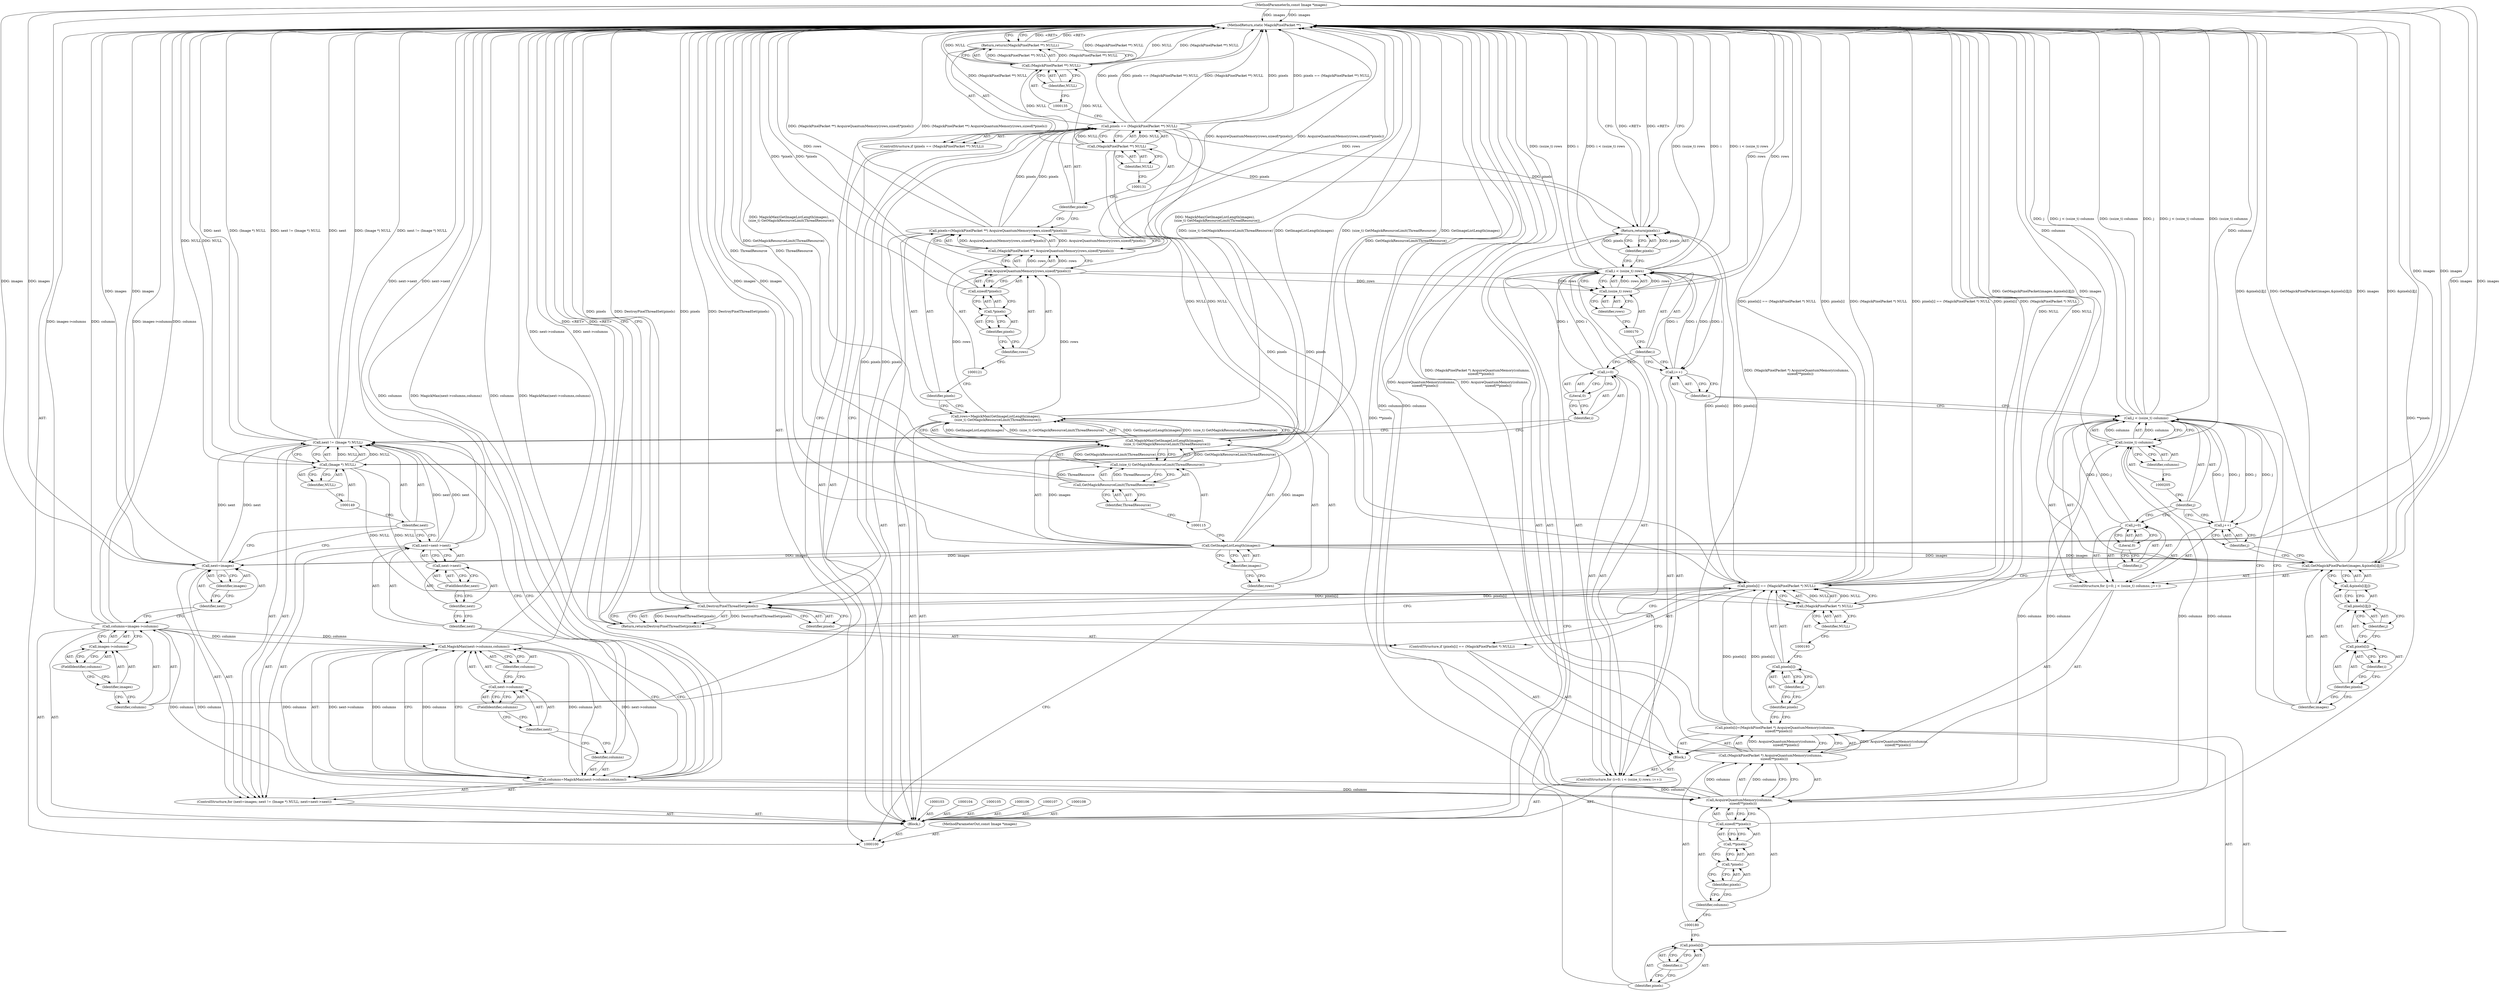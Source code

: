 digraph "0_ImageMagick6_91e58d967a92250439ede038ccfb0913a81e59fe" {
"1000219" [label="(MethodReturn,static MagickPixelPacket **)"];
"1000101" [label="(MethodParameterIn,const Image *images)"];
"1000307" [label="(MethodParameterOut,const Image *images)"];
"1000112" [label="(Call,GetImageListLength(images))"];
"1000109" [label="(Call,rows=MagickMax(GetImageListLength(images),\n    (size_t) GetMagickResourceLimit(ThreadResource)))"];
"1000110" [label="(Identifier,rows)"];
"1000113" [label="(Identifier,images)"];
"1000111" [label="(Call,MagickMax(GetImageListLength(images),\n    (size_t) GetMagickResourceLimit(ThreadResource)))"];
"1000116" [label="(Call,GetMagickResourceLimit(ThreadResource))"];
"1000117" [label="(Identifier,ThreadResource)"];
"1000114" [label="(Call,(size_t) GetMagickResourceLimit(ThreadResource))"];
"1000118" [label="(Call,pixels=(MagickPixelPacket **) AcquireQuantumMemory(rows,sizeof(*pixels)))"];
"1000119" [label="(Identifier,pixels)"];
"1000122" [label="(Call,AcquireQuantumMemory(rows,sizeof(*pixels)))"];
"1000123" [label="(Identifier,rows)"];
"1000124" [label="(Call,sizeof(*pixels))"];
"1000125" [label="(Call,*pixels)"];
"1000126" [label="(Identifier,pixels)"];
"1000120" [label="(Call,(MagickPixelPacket **) AcquireQuantumMemory(rows,sizeof(*pixels)))"];
"1000102" [label="(Block,)"];
"1000130" [label="(Call,(MagickPixelPacket **) NULL)"];
"1000127" [label="(ControlStructure,if (pixels == (MagickPixelPacket **) NULL))"];
"1000132" [label="(Identifier,NULL)"];
"1000128" [label="(Call,pixels == (MagickPixelPacket **) NULL)"];
"1000129" [label="(Identifier,pixels)"];
"1000134" [label="(Call,(MagickPixelPacket **) NULL)"];
"1000136" [label="(Identifier,NULL)"];
"1000133" [label="(Return,return((MagickPixelPacket **) NULL);)"];
"1000139" [label="(Call,images->columns)"];
"1000140" [label="(Identifier,images)"];
"1000141" [label="(FieldIdentifier,columns)"];
"1000137" [label="(Call,columns=images->columns)"];
"1000138" [label="(Identifier,columns)"];
"1000145" [label="(Identifier,images)"];
"1000146" [label="(Call,next != (Image *) NULL)"];
"1000147" [label="(Identifier,next)"];
"1000148" [label="(Call,(Image *) NULL)"];
"1000142" [label="(ControlStructure,for (next=images; next != (Image *) NULL; next=next->next))"];
"1000150" [label="(Identifier,NULL)"];
"1000151" [label="(Call,next=next->next)"];
"1000152" [label="(Identifier,next)"];
"1000153" [label="(Call,next->next)"];
"1000154" [label="(Identifier,next)"];
"1000155" [label="(FieldIdentifier,next)"];
"1000143" [label="(Call,next=images)"];
"1000144" [label="(Identifier,next)"];
"1000158" [label="(Call,MagickMax(next->columns,columns))"];
"1000159" [label="(Call,next->columns)"];
"1000160" [label="(Identifier,next)"];
"1000161" [label="(FieldIdentifier,columns)"];
"1000162" [label="(Identifier,columns)"];
"1000156" [label="(Call,columns=MagickMax(next->columns,columns))"];
"1000157" [label="(Identifier,columns)"];
"1000167" [label="(Call,i < (ssize_t) rows)"];
"1000168" [label="(Identifier,i)"];
"1000169" [label="(Call,(ssize_t) rows)"];
"1000163" [label="(ControlStructure,for (i=0; i < (ssize_t) rows; i++))"];
"1000171" [label="(Identifier,rows)"];
"1000172" [label="(Call,i++)"];
"1000173" [label="(Identifier,i)"];
"1000164" [label="(Call,i=0)"];
"1000165" [label="(Identifier,i)"];
"1000166" [label="(Literal,0)"];
"1000174" [label="(Block,)"];
"1000178" [label="(Identifier,i)"];
"1000179" [label="(Call,(MagickPixelPacket *) AcquireQuantumMemory(columns,\n       sizeof(**pixels)))"];
"1000181" [label="(Call,AcquireQuantumMemory(columns,\n       sizeof(**pixels)))"];
"1000175" [label="(Call,pixels[i]=(MagickPixelPacket *) AcquireQuantumMemory(columns,\n       sizeof(**pixels)))"];
"1000176" [label="(Call,pixels[i])"];
"1000177" [label="(Identifier,pixels)"];
"1000182" [label="(Identifier,columns)"];
"1000184" [label="(Call,**pixels)"];
"1000185" [label="(Call,*pixels)"];
"1000186" [label="(Identifier,pixels)"];
"1000183" [label="(Call,sizeof(**pixels))"];
"1000191" [label="(Identifier,i)"];
"1000192" [label="(Call,(MagickPixelPacket *) NULL)"];
"1000187" [label="(ControlStructure,if (pixels[i] == (MagickPixelPacket *) NULL))"];
"1000194" [label="(Identifier,NULL)"];
"1000188" [label="(Call,pixels[i] == (MagickPixelPacket *) NULL)"];
"1000189" [label="(Call,pixels[i])"];
"1000190" [label="(Identifier,pixels)"];
"1000196" [label="(Call,DestroyPixelThreadSet(pixels))"];
"1000197" [label="(Identifier,pixels)"];
"1000195" [label="(Return,return(DestroyPixelThreadSet(pixels));)"];
"1000201" [label="(Literal,0)"];
"1000202" [label="(Call,j < (ssize_t) columns)"];
"1000203" [label="(Identifier,j)"];
"1000204" [label="(Call,(ssize_t) columns)"];
"1000206" [label="(Identifier,columns)"];
"1000207" [label="(Call,j++)"];
"1000208" [label="(Identifier,j)"];
"1000198" [label="(ControlStructure,for (j=0; j < (ssize_t) columns; j++))"];
"1000199" [label="(Call,j=0)"];
"1000200" [label="(Identifier,j)"];
"1000210" [label="(Identifier,images)"];
"1000211" [label="(Call,&pixels[i][j])"];
"1000212" [label="(Call,pixels[i][j])"];
"1000213" [label="(Call,pixels[i])"];
"1000214" [label="(Identifier,pixels)"];
"1000215" [label="(Identifier,i)"];
"1000216" [label="(Identifier,j)"];
"1000209" [label="(Call,GetMagickPixelPacket(images,&pixels[i][j]))"];
"1000217" [label="(Return,return(pixels);)"];
"1000218" [label="(Identifier,pixels)"];
"1000219" -> "1000100"  [label="AST: "];
"1000219" -> "1000133"  [label="CFG: "];
"1000219" -> "1000195"  [label="CFG: "];
"1000219" -> "1000217"  [label="CFG: "];
"1000133" -> "1000219"  [label="DDG: <RET>"];
"1000217" -> "1000219"  [label="DDG: <RET>"];
"1000209" -> "1000219"  [label="DDG: GetMagickPixelPacket(images,&pixels[i][j])"];
"1000209" -> "1000219"  [label="DDG: images"];
"1000209" -> "1000219"  [label="DDG: &pixels[i][j]"];
"1000167" -> "1000219"  [label="DDG: (ssize_t) rows"];
"1000167" -> "1000219"  [label="DDG: i"];
"1000167" -> "1000219"  [label="DDG: i < (ssize_t) rows"];
"1000156" -> "1000219"  [label="DDG: columns"];
"1000156" -> "1000219"  [label="DDG: MagickMax(next->columns,columns)"];
"1000175" -> "1000219"  [label="DDG: (MagickPixelPacket *) AcquireQuantumMemory(columns,\n       sizeof(**pixels))"];
"1000183" -> "1000219"  [label="DDG: **pixels"];
"1000179" -> "1000219"  [label="DDG: AcquireQuantumMemory(columns,\n       sizeof(**pixels))"];
"1000202" -> "1000219"  [label="DDG: j"];
"1000202" -> "1000219"  [label="DDG: j < (ssize_t) columns"];
"1000202" -> "1000219"  [label="DDG: (ssize_t) columns"];
"1000146" -> "1000219"  [label="DDG: (Image *) NULL"];
"1000146" -> "1000219"  [label="DDG: next != (Image *) NULL"];
"1000146" -> "1000219"  [label="DDG: next"];
"1000111" -> "1000219"  [label="DDG: GetImageListLength(images)"];
"1000111" -> "1000219"  [label="DDG: (size_t) GetMagickResourceLimit(ThreadResource)"];
"1000148" -> "1000219"  [label="DDG: NULL"];
"1000181" -> "1000219"  [label="DDG: columns"];
"1000188" -> "1000219"  [label="DDG: pixels[i] == (MagickPixelPacket *) NULL"];
"1000188" -> "1000219"  [label="DDG: pixels[i]"];
"1000188" -> "1000219"  [label="DDG: (MagickPixelPacket *) NULL"];
"1000158" -> "1000219"  [label="DDG: next->columns"];
"1000116" -> "1000219"  [label="DDG: ThreadResource"];
"1000128" -> "1000219"  [label="DDG: (MagickPixelPacket **) NULL"];
"1000128" -> "1000219"  [label="DDG: pixels"];
"1000128" -> "1000219"  [label="DDG: pixels == (MagickPixelPacket **) NULL"];
"1000124" -> "1000219"  [label="DDG: *pixels"];
"1000192" -> "1000219"  [label="DDG: NULL"];
"1000204" -> "1000219"  [label="DDG: columns"];
"1000122" -> "1000219"  [label="DDG: rows"];
"1000137" -> "1000219"  [label="DDG: images->columns"];
"1000137" -> "1000219"  [label="DDG: columns"];
"1000134" -> "1000219"  [label="DDG: (MagickPixelPacket **) NULL"];
"1000134" -> "1000219"  [label="DDG: NULL"];
"1000151" -> "1000219"  [label="DDG: next->next"];
"1000196" -> "1000219"  [label="DDG: pixels"];
"1000196" -> "1000219"  [label="DDG: DestroyPixelThreadSet(pixels)"];
"1000112" -> "1000219"  [label="DDG: images"];
"1000101" -> "1000219"  [label="DDG: images"];
"1000118" -> "1000219"  [label="DDG: (MagickPixelPacket **) AcquireQuantumMemory(rows,sizeof(*pixels))"];
"1000120" -> "1000219"  [label="DDG: AcquireQuantumMemory(rows,sizeof(*pixels))"];
"1000143" -> "1000219"  [label="DDG: images"];
"1000169" -> "1000219"  [label="DDG: rows"];
"1000109" -> "1000219"  [label="DDG: MagickMax(GetImageListLength(images),\n    (size_t) GetMagickResourceLimit(ThreadResource))"];
"1000114" -> "1000219"  [label="DDG: GetMagickResourceLimit(ThreadResource)"];
"1000195" -> "1000219"  [label="DDG: <RET>"];
"1000101" -> "1000100"  [label="AST: "];
"1000101" -> "1000219"  [label="DDG: images"];
"1000101" -> "1000112"  [label="DDG: images"];
"1000101" -> "1000143"  [label="DDG: images"];
"1000101" -> "1000209"  [label="DDG: images"];
"1000307" -> "1000100"  [label="AST: "];
"1000112" -> "1000111"  [label="AST: "];
"1000112" -> "1000113"  [label="CFG: "];
"1000113" -> "1000112"  [label="AST: "];
"1000115" -> "1000112"  [label="CFG: "];
"1000112" -> "1000219"  [label="DDG: images"];
"1000112" -> "1000111"  [label="DDG: images"];
"1000101" -> "1000112"  [label="DDG: images"];
"1000112" -> "1000143"  [label="DDG: images"];
"1000112" -> "1000209"  [label="DDG: images"];
"1000109" -> "1000102"  [label="AST: "];
"1000109" -> "1000111"  [label="CFG: "];
"1000110" -> "1000109"  [label="AST: "];
"1000111" -> "1000109"  [label="AST: "];
"1000119" -> "1000109"  [label="CFG: "];
"1000109" -> "1000219"  [label="DDG: MagickMax(GetImageListLength(images),\n    (size_t) GetMagickResourceLimit(ThreadResource))"];
"1000111" -> "1000109"  [label="DDG: GetImageListLength(images)"];
"1000111" -> "1000109"  [label="DDG: (size_t) GetMagickResourceLimit(ThreadResource)"];
"1000109" -> "1000122"  [label="DDG: rows"];
"1000110" -> "1000109"  [label="AST: "];
"1000110" -> "1000100"  [label="CFG: "];
"1000113" -> "1000110"  [label="CFG: "];
"1000113" -> "1000112"  [label="AST: "];
"1000113" -> "1000110"  [label="CFG: "];
"1000112" -> "1000113"  [label="CFG: "];
"1000111" -> "1000109"  [label="AST: "];
"1000111" -> "1000114"  [label="CFG: "];
"1000112" -> "1000111"  [label="AST: "];
"1000114" -> "1000111"  [label="AST: "];
"1000109" -> "1000111"  [label="CFG: "];
"1000111" -> "1000219"  [label="DDG: GetImageListLength(images)"];
"1000111" -> "1000219"  [label="DDG: (size_t) GetMagickResourceLimit(ThreadResource)"];
"1000111" -> "1000109"  [label="DDG: GetImageListLength(images)"];
"1000111" -> "1000109"  [label="DDG: (size_t) GetMagickResourceLimit(ThreadResource)"];
"1000112" -> "1000111"  [label="DDG: images"];
"1000114" -> "1000111"  [label="DDG: GetMagickResourceLimit(ThreadResource)"];
"1000116" -> "1000114"  [label="AST: "];
"1000116" -> "1000117"  [label="CFG: "];
"1000117" -> "1000116"  [label="AST: "];
"1000114" -> "1000116"  [label="CFG: "];
"1000116" -> "1000219"  [label="DDG: ThreadResource"];
"1000116" -> "1000114"  [label="DDG: ThreadResource"];
"1000117" -> "1000116"  [label="AST: "];
"1000117" -> "1000115"  [label="CFG: "];
"1000116" -> "1000117"  [label="CFG: "];
"1000114" -> "1000111"  [label="AST: "];
"1000114" -> "1000116"  [label="CFG: "];
"1000115" -> "1000114"  [label="AST: "];
"1000116" -> "1000114"  [label="AST: "];
"1000111" -> "1000114"  [label="CFG: "];
"1000114" -> "1000219"  [label="DDG: GetMagickResourceLimit(ThreadResource)"];
"1000114" -> "1000111"  [label="DDG: GetMagickResourceLimit(ThreadResource)"];
"1000116" -> "1000114"  [label="DDG: ThreadResource"];
"1000118" -> "1000102"  [label="AST: "];
"1000118" -> "1000120"  [label="CFG: "];
"1000119" -> "1000118"  [label="AST: "];
"1000120" -> "1000118"  [label="AST: "];
"1000129" -> "1000118"  [label="CFG: "];
"1000118" -> "1000219"  [label="DDG: (MagickPixelPacket **) AcquireQuantumMemory(rows,sizeof(*pixels))"];
"1000120" -> "1000118"  [label="DDG: AcquireQuantumMemory(rows,sizeof(*pixels))"];
"1000118" -> "1000128"  [label="DDG: pixels"];
"1000119" -> "1000118"  [label="AST: "];
"1000119" -> "1000109"  [label="CFG: "];
"1000121" -> "1000119"  [label="CFG: "];
"1000122" -> "1000120"  [label="AST: "];
"1000122" -> "1000124"  [label="CFG: "];
"1000123" -> "1000122"  [label="AST: "];
"1000124" -> "1000122"  [label="AST: "];
"1000120" -> "1000122"  [label="CFG: "];
"1000122" -> "1000219"  [label="DDG: rows"];
"1000122" -> "1000120"  [label="DDG: rows"];
"1000109" -> "1000122"  [label="DDG: rows"];
"1000122" -> "1000169"  [label="DDG: rows"];
"1000123" -> "1000122"  [label="AST: "];
"1000123" -> "1000121"  [label="CFG: "];
"1000126" -> "1000123"  [label="CFG: "];
"1000124" -> "1000122"  [label="AST: "];
"1000124" -> "1000125"  [label="CFG: "];
"1000125" -> "1000124"  [label="AST: "];
"1000122" -> "1000124"  [label="CFG: "];
"1000124" -> "1000219"  [label="DDG: *pixels"];
"1000125" -> "1000124"  [label="AST: "];
"1000125" -> "1000126"  [label="CFG: "];
"1000126" -> "1000125"  [label="AST: "];
"1000124" -> "1000125"  [label="CFG: "];
"1000126" -> "1000125"  [label="AST: "];
"1000126" -> "1000123"  [label="CFG: "];
"1000125" -> "1000126"  [label="CFG: "];
"1000120" -> "1000118"  [label="AST: "];
"1000120" -> "1000122"  [label="CFG: "];
"1000121" -> "1000120"  [label="AST: "];
"1000122" -> "1000120"  [label="AST: "];
"1000118" -> "1000120"  [label="CFG: "];
"1000120" -> "1000219"  [label="DDG: AcquireQuantumMemory(rows,sizeof(*pixels))"];
"1000120" -> "1000118"  [label="DDG: AcquireQuantumMemory(rows,sizeof(*pixels))"];
"1000122" -> "1000120"  [label="DDG: rows"];
"1000102" -> "1000100"  [label="AST: "];
"1000103" -> "1000102"  [label="AST: "];
"1000104" -> "1000102"  [label="AST: "];
"1000105" -> "1000102"  [label="AST: "];
"1000106" -> "1000102"  [label="AST: "];
"1000107" -> "1000102"  [label="AST: "];
"1000108" -> "1000102"  [label="AST: "];
"1000109" -> "1000102"  [label="AST: "];
"1000118" -> "1000102"  [label="AST: "];
"1000127" -> "1000102"  [label="AST: "];
"1000137" -> "1000102"  [label="AST: "];
"1000142" -> "1000102"  [label="AST: "];
"1000163" -> "1000102"  [label="AST: "];
"1000217" -> "1000102"  [label="AST: "];
"1000130" -> "1000128"  [label="AST: "];
"1000130" -> "1000132"  [label="CFG: "];
"1000131" -> "1000130"  [label="AST: "];
"1000132" -> "1000130"  [label="AST: "];
"1000128" -> "1000130"  [label="CFG: "];
"1000130" -> "1000128"  [label="DDG: NULL"];
"1000130" -> "1000134"  [label="DDG: NULL"];
"1000130" -> "1000148"  [label="DDG: NULL"];
"1000127" -> "1000102"  [label="AST: "];
"1000128" -> "1000127"  [label="AST: "];
"1000133" -> "1000127"  [label="AST: "];
"1000132" -> "1000130"  [label="AST: "];
"1000132" -> "1000131"  [label="CFG: "];
"1000130" -> "1000132"  [label="CFG: "];
"1000128" -> "1000127"  [label="AST: "];
"1000128" -> "1000130"  [label="CFG: "];
"1000129" -> "1000128"  [label="AST: "];
"1000130" -> "1000128"  [label="AST: "];
"1000135" -> "1000128"  [label="CFG: "];
"1000138" -> "1000128"  [label="CFG: "];
"1000128" -> "1000219"  [label="DDG: (MagickPixelPacket **) NULL"];
"1000128" -> "1000219"  [label="DDG: pixels"];
"1000128" -> "1000219"  [label="DDG: pixels == (MagickPixelPacket **) NULL"];
"1000118" -> "1000128"  [label="DDG: pixels"];
"1000130" -> "1000128"  [label="DDG: NULL"];
"1000128" -> "1000188"  [label="DDG: pixels"];
"1000128" -> "1000196"  [label="DDG: pixels"];
"1000128" -> "1000217"  [label="DDG: pixels"];
"1000129" -> "1000128"  [label="AST: "];
"1000129" -> "1000118"  [label="CFG: "];
"1000131" -> "1000129"  [label="CFG: "];
"1000134" -> "1000133"  [label="AST: "];
"1000134" -> "1000136"  [label="CFG: "];
"1000135" -> "1000134"  [label="AST: "];
"1000136" -> "1000134"  [label="AST: "];
"1000133" -> "1000134"  [label="CFG: "];
"1000134" -> "1000219"  [label="DDG: (MagickPixelPacket **) NULL"];
"1000134" -> "1000219"  [label="DDG: NULL"];
"1000134" -> "1000133"  [label="DDG: (MagickPixelPacket **) NULL"];
"1000130" -> "1000134"  [label="DDG: NULL"];
"1000136" -> "1000134"  [label="AST: "];
"1000136" -> "1000135"  [label="CFG: "];
"1000134" -> "1000136"  [label="CFG: "];
"1000133" -> "1000127"  [label="AST: "];
"1000133" -> "1000134"  [label="CFG: "];
"1000134" -> "1000133"  [label="AST: "];
"1000219" -> "1000133"  [label="CFG: "];
"1000133" -> "1000219"  [label="DDG: <RET>"];
"1000134" -> "1000133"  [label="DDG: (MagickPixelPacket **) NULL"];
"1000139" -> "1000137"  [label="AST: "];
"1000139" -> "1000141"  [label="CFG: "];
"1000140" -> "1000139"  [label="AST: "];
"1000141" -> "1000139"  [label="AST: "];
"1000137" -> "1000139"  [label="CFG: "];
"1000140" -> "1000139"  [label="AST: "];
"1000140" -> "1000138"  [label="CFG: "];
"1000141" -> "1000140"  [label="CFG: "];
"1000141" -> "1000139"  [label="AST: "];
"1000141" -> "1000140"  [label="CFG: "];
"1000139" -> "1000141"  [label="CFG: "];
"1000137" -> "1000102"  [label="AST: "];
"1000137" -> "1000139"  [label="CFG: "];
"1000138" -> "1000137"  [label="AST: "];
"1000139" -> "1000137"  [label="AST: "];
"1000144" -> "1000137"  [label="CFG: "];
"1000137" -> "1000219"  [label="DDG: images->columns"];
"1000137" -> "1000219"  [label="DDG: columns"];
"1000137" -> "1000158"  [label="DDG: columns"];
"1000137" -> "1000181"  [label="DDG: columns"];
"1000138" -> "1000137"  [label="AST: "];
"1000138" -> "1000128"  [label="CFG: "];
"1000140" -> "1000138"  [label="CFG: "];
"1000145" -> "1000143"  [label="AST: "];
"1000145" -> "1000144"  [label="CFG: "];
"1000143" -> "1000145"  [label="CFG: "];
"1000146" -> "1000142"  [label="AST: "];
"1000146" -> "1000148"  [label="CFG: "];
"1000147" -> "1000146"  [label="AST: "];
"1000148" -> "1000146"  [label="AST: "];
"1000157" -> "1000146"  [label="CFG: "];
"1000165" -> "1000146"  [label="CFG: "];
"1000146" -> "1000219"  [label="DDG: (Image *) NULL"];
"1000146" -> "1000219"  [label="DDG: next != (Image *) NULL"];
"1000146" -> "1000219"  [label="DDG: next"];
"1000151" -> "1000146"  [label="DDG: next"];
"1000143" -> "1000146"  [label="DDG: next"];
"1000148" -> "1000146"  [label="DDG: NULL"];
"1000147" -> "1000146"  [label="AST: "];
"1000147" -> "1000143"  [label="CFG: "];
"1000147" -> "1000151"  [label="CFG: "];
"1000149" -> "1000147"  [label="CFG: "];
"1000148" -> "1000146"  [label="AST: "];
"1000148" -> "1000150"  [label="CFG: "];
"1000149" -> "1000148"  [label="AST: "];
"1000150" -> "1000148"  [label="AST: "];
"1000146" -> "1000148"  [label="CFG: "];
"1000148" -> "1000219"  [label="DDG: NULL"];
"1000148" -> "1000146"  [label="DDG: NULL"];
"1000130" -> "1000148"  [label="DDG: NULL"];
"1000148" -> "1000192"  [label="DDG: NULL"];
"1000142" -> "1000102"  [label="AST: "];
"1000143" -> "1000142"  [label="AST: "];
"1000146" -> "1000142"  [label="AST: "];
"1000151" -> "1000142"  [label="AST: "];
"1000156" -> "1000142"  [label="AST: "];
"1000150" -> "1000148"  [label="AST: "];
"1000150" -> "1000149"  [label="CFG: "];
"1000148" -> "1000150"  [label="CFG: "];
"1000151" -> "1000142"  [label="AST: "];
"1000151" -> "1000153"  [label="CFG: "];
"1000152" -> "1000151"  [label="AST: "];
"1000153" -> "1000151"  [label="AST: "];
"1000147" -> "1000151"  [label="CFG: "];
"1000151" -> "1000219"  [label="DDG: next->next"];
"1000151" -> "1000146"  [label="DDG: next"];
"1000152" -> "1000151"  [label="AST: "];
"1000152" -> "1000156"  [label="CFG: "];
"1000154" -> "1000152"  [label="CFG: "];
"1000153" -> "1000151"  [label="AST: "];
"1000153" -> "1000155"  [label="CFG: "];
"1000154" -> "1000153"  [label="AST: "];
"1000155" -> "1000153"  [label="AST: "];
"1000151" -> "1000153"  [label="CFG: "];
"1000154" -> "1000153"  [label="AST: "];
"1000154" -> "1000152"  [label="CFG: "];
"1000155" -> "1000154"  [label="CFG: "];
"1000155" -> "1000153"  [label="AST: "];
"1000155" -> "1000154"  [label="CFG: "];
"1000153" -> "1000155"  [label="CFG: "];
"1000143" -> "1000142"  [label="AST: "];
"1000143" -> "1000145"  [label="CFG: "];
"1000144" -> "1000143"  [label="AST: "];
"1000145" -> "1000143"  [label="AST: "];
"1000147" -> "1000143"  [label="CFG: "];
"1000143" -> "1000219"  [label="DDG: images"];
"1000112" -> "1000143"  [label="DDG: images"];
"1000101" -> "1000143"  [label="DDG: images"];
"1000143" -> "1000146"  [label="DDG: next"];
"1000144" -> "1000143"  [label="AST: "];
"1000144" -> "1000137"  [label="CFG: "];
"1000145" -> "1000144"  [label="CFG: "];
"1000158" -> "1000156"  [label="AST: "];
"1000158" -> "1000162"  [label="CFG: "];
"1000159" -> "1000158"  [label="AST: "];
"1000162" -> "1000158"  [label="AST: "];
"1000156" -> "1000158"  [label="CFG: "];
"1000158" -> "1000219"  [label="DDG: next->columns"];
"1000158" -> "1000156"  [label="DDG: next->columns"];
"1000158" -> "1000156"  [label="DDG: columns"];
"1000156" -> "1000158"  [label="DDG: columns"];
"1000137" -> "1000158"  [label="DDG: columns"];
"1000159" -> "1000158"  [label="AST: "];
"1000159" -> "1000161"  [label="CFG: "];
"1000160" -> "1000159"  [label="AST: "];
"1000161" -> "1000159"  [label="AST: "];
"1000162" -> "1000159"  [label="CFG: "];
"1000160" -> "1000159"  [label="AST: "];
"1000160" -> "1000157"  [label="CFG: "];
"1000161" -> "1000160"  [label="CFG: "];
"1000161" -> "1000159"  [label="AST: "];
"1000161" -> "1000160"  [label="CFG: "];
"1000159" -> "1000161"  [label="CFG: "];
"1000162" -> "1000158"  [label="AST: "];
"1000162" -> "1000159"  [label="CFG: "];
"1000158" -> "1000162"  [label="CFG: "];
"1000156" -> "1000142"  [label="AST: "];
"1000156" -> "1000158"  [label="CFG: "];
"1000157" -> "1000156"  [label="AST: "];
"1000158" -> "1000156"  [label="AST: "];
"1000152" -> "1000156"  [label="CFG: "];
"1000156" -> "1000219"  [label="DDG: columns"];
"1000156" -> "1000219"  [label="DDG: MagickMax(next->columns,columns)"];
"1000158" -> "1000156"  [label="DDG: next->columns"];
"1000158" -> "1000156"  [label="DDG: columns"];
"1000156" -> "1000158"  [label="DDG: columns"];
"1000156" -> "1000181"  [label="DDG: columns"];
"1000157" -> "1000156"  [label="AST: "];
"1000157" -> "1000146"  [label="CFG: "];
"1000160" -> "1000157"  [label="CFG: "];
"1000167" -> "1000163"  [label="AST: "];
"1000167" -> "1000169"  [label="CFG: "];
"1000168" -> "1000167"  [label="AST: "];
"1000169" -> "1000167"  [label="AST: "];
"1000177" -> "1000167"  [label="CFG: "];
"1000218" -> "1000167"  [label="CFG: "];
"1000167" -> "1000219"  [label="DDG: (ssize_t) rows"];
"1000167" -> "1000219"  [label="DDG: i"];
"1000167" -> "1000219"  [label="DDG: i < (ssize_t) rows"];
"1000172" -> "1000167"  [label="DDG: i"];
"1000164" -> "1000167"  [label="DDG: i"];
"1000169" -> "1000167"  [label="DDG: rows"];
"1000167" -> "1000172"  [label="DDG: i"];
"1000168" -> "1000167"  [label="AST: "];
"1000168" -> "1000164"  [label="CFG: "];
"1000168" -> "1000172"  [label="CFG: "];
"1000170" -> "1000168"  [label="CFG: "];
"1000169" -> "1000167"  [label="AST: "];
"1000169" -> "1000171"  [label="CFG: "];
"1000170" -> "1000169"  [label="AST: "];
"1000171" -> "1000169"  [label="AST: "];
"1000167" -> "1000169"  [label="CFG: "];
"1000169" -> "1000219"  [label="DDG: rows"];
"1000169" -> "1000167"  [label="DDG: rows"];
"1000122" -> "1000169"  [label="DDG: rows"];
"1000163" -> "1000102"  [label="AST: "];
"1000164" -> "1000163"  [label="AST: "];
"1000167" -> "1000163"  [label="AST: "];
"1000172" -> "1000163"  [label="AST: "];
"1000174" -> "1000163"  [label="AST: "];
"1000171" -> "1000169"  [label="AST: "];
"1000171" -> "1000170"  [label="CFG: "];
"1000169" -> "1000171"  [label="CFG: "];
"1000172" -> "1000163"  [label="AST: "];
"1000172" -> "1000173"  [label="CFG: "];
"1000173" -> "1000172"  [label="AST: "];
"1000168" -> "1000172"  [label="CFG: "];
"1000172" -> "1000167"  [label="DDG: i"];
"1000167" -> "1000172"  [label="DDG: i"];
"1000173" -> "1000172"  [label="AST: "];
"1000173" -> "1000202"  [label="CFG: "];
"1000172" -> "1000173"  [label="CFG: "];
"1000164" -> "1000163"  [label="AST: "];
"1000164" -> "1000166"  [label="CFG: "];
"1000165" -> "1000164"  [label="AST: "];
"1000166" -> "1000164"  [label="AST: "];
"1000168" -> "1000164"  [label="CFG: "];
"1000164" -> "1000167"  [label="DDG: i"];
"1000165" -> "1000164"  [label="AST: "];
"1000165" -> "1000146"  [label="CFG: "];
"1000166" -> "1000165"  [label="CFG: "];
"1000166" -> "1000164"  [label="AST: "];
"1000166" -> "1000165"  [label="CFG: "];
"1000164" -> "1000166"  [label="CFG: "];
"1000174" -> "1000163"  [label="AST: "];
"1000175" -> "1000174"  [label="AST: "];
"1000187" -> "1000174"  [label="AST: "];
"1000198" -> "1000174"  [label="AST: "];
"1000178" -> "1000176"  [label="AST: "];
"1000178" -> "1000177"  [label="CFG: "];
"1000176" -> "1000178"  [label="CFG: "];
"1000179" -> "1000175"  [label="AST: "];
"1000179" -> "1000181"  [label="CFG: "];
"1000180" -> "1000179"  [label="AST: "];
"1000181" -> "1000179"  [label="AST: "];
"1000175" -> "1000179"  [label="CFG: "];
"1000179" -> "1000219"  [label="DDG: AcquireQuantumMemory(columns,\n       sizeof(**pixels))"];
"1000179" -> "1000175"  [label="DDG: AcquireQuantumMemory(columns,\n       sizeof(**pixels))"];
"1000181" -> "1000179"  [label="DDG: columns"];
"1000181" -> "1000179"  [label="AST: "];
"1000181" -> "1000183"  [label="CFG: "];
"1000182" -> "1000181"  [label="AST: "];
"1000183" -> "1000181"  [label="AST: "];
"1000179" -> "1000181"  [label="CFG: "];
"1000181" -> "1000219"  [label="DDG: columns"];
"1000181" -> "1000179"  [label="DDG: columns"];
"1000156" -> "1000181"  [label="DDG: columns"];
"1000204" -> "1000181"  [label="DDG: columns"];
"1000137" -> "1000181"  [label="DDG: columns"];
"1000181" -> "1000204"  [label="DDG: columns"];
"1000175" -> "1000174"  [label="AST: "];
"1000175" -> "1000179"  [label="CFG: "];
"1000176" -> "1000175"  [label="AST: "];
"1000179" -> "1000175"  [label="AST: "];
"1000190" -> "1000175"  [label="CFG: "];
"1000175" -> "1000219"  [label="DDG: (MagickPixelPacket *) AcquireQuantumMemory(columns,\n       sizeof(**pixels))"];
"1000179" -> "1000175"  [label="DDG: AcquireQuantumMemory(columns,\n       sizeof(**pixels))"];
"1000175" -> "1000188"  [label="DDG: pixels[i]"];
"1000176" -> "1000175"  [label="AST: "];
"1000176" -> "1000178"  [label="CFG: "];
"1000177" -> "1000176"  [label="AST: "];
"1000178" -> "1000176"  [label="AST: "];
"1000180" -> "1000176"  [label="CFG: "];
"1000177" -> "1000176"  [label="AST: "];
"1000177" -> "1000167"  [label="CFG: "];
"1000178" -> "1000177"  [label="CFG: "];
"1000182" -> "1000181"  [label="AST: "];
"1000182" -> "1000180"  [label="CFG: "];
"1000186" -> "1000182"  [label="CFG: "];
"1000184" -> "1000183"  [label="AST: "];
"1000184" -> "1000185"  [label="CFG: "];
"1000185" -> "1000184"  [label="AST: "];
"1000183" -> "1000184"  [label="CFG: "];
"1000185" -> "1000184"  [label="AST: "];
"1000185" -> "1000186"  [label="CFG: "];
"1000186" -> "1000185"  [label="AST: "];
"1000184" -> "1000185"  [label="CFG: "];
"1000186" -> "1000185"  [label="AST: "];
"1000186" -> "1000182"  [label="CFG: "];
"1000185" -> "1000186"  [label="CFG: "];
"1000183" -> "1000181"  [label="AST: "];
"1000183" -> "1000184"  [label="CFG: "];
"1000184" -> "1000183"  [label="AST: "];
"1000181" -> "1000183"  [label="CFG: "];
"1000183" -> "1000219"  [label="DDG: **pixels"];
"1000191" -> "1000189"  [label="AST: "];
"1000191" -> "1000190"  [label="CFG: "];
"1000189" -> "1000191"  [label="CFG: "];
"1000192" -> "1000188"  [label="AST: "];
"1000192" -> "1000194"  [label="CFG: "];
"1000193" -> "1000192"  [label="AST: "];
"1000194" -> "1000192"  [label="AST: "];
"1000188" -> "1000192"  [label="CFG: "];
"1000192" -> "1000219"  [label="DDG: NULL"];
"1000192" -> "1000188"  [label="DDG: NULL"];
"1000148" -> "1000192"  [label="DDG: NULL"];
"1000187" -> "1000174"  [label="AST: "];
"1000188" -> "1000187"  [label="AST: "];
"1000195" -> "1000187"  [label="AST: "];
"1000194" -> "1000192"  [label="AST: "];
"1000194" -> "1000193"  [label="CFG: "];
"1000192" -> "1000194"  [label="CFG: "];
"1000188" -> "1000187"  [label="AST: "];
"1000188" -> "1000192"  [label="CFG: "];
"1000189" -> "1000188"  [label="AST: "];
"1000192" -> "1000188"  [label="AST: "];
"1000197" -> "1000188"  [label="CFG: "];
"1000200" -> "1000188"  [label="CFG: "];
"1000188" -> "1000219"  [label="DDG: pixels[i] == (MagickPixelPacket *) NULL"];
"1000188" -> "1000219"  [label="DDG: pixels[i]"];
"1000188" -> "1000219"  [label="DDG: (MagickPixelPacket *) NULL"];
"1000128" -> "1000188"  [label="DDG: pixels"];
"1000175" -> "1000188"  [label="DDG: pixels[i]"];
"1000192" -> "1000188"  [label="DDG: NULL"];
"1000188" -> "1000196"  [label="DDG: pixels[i]"];
"1000188" -> "1000217"  [label="DDG: pixels[i]"];
"1000189" -> "1000188"  [label="AST: "];
"1000189" -> "1000191"  [label="CFG: "];
"1000190" -> "1000189"  [label="AST: "];
"1000191" -> "1000189"  [label="AST: "];
"1000193" -> "1000189"  [label="CFG: "];
"1000190" -> "1000189"  [label="AST: "];
"1000190" -> "1000175"  [label="CFG: "];
"1000191" -> "1000190"  [label="CFG: "];
"1000196" -> "1000195"  [label="AST: "];
"1000196" -> "1000197"  [label="CFG: "];
"1000197" -> "1000196"  [label="AST: "];
"1000195" -> "1000196"  [label="CFG: "];
"1000196" -> "1000219"  [label="DDG: pixels"];
"1000196" -> "1000219"  [label="DDG: DestroyPixelThreadSet(pixels)"];
"1000196" -> "1000195"  [label="DDG: DestroyPixelThreadSet(pixels)"];
"1000188" -> "1000196"  [label="DDG: pixels[i]"];
"1000128" -> "1000196"  [label="DDG: pixels"];
"1000197" -> "1000196"  [label="AST: "];
"1000197" -> "1000188"  [label="CFG: "];
"1000196" -> "1000197"  [label="CFG: "];
"1000195" -> "1000187"  [label="AST: "];
"1000195" -> "1000196"  [label="CFG: "];
"1000196" -> "1000195"  [label="AST: "];
"1000219" -> "1000195"  [label="CFG: "];
"1000195" -> "1000219"  [label="DDG: <RET>"];
"1000196" -> "1000195"  [label="DDG: DestroyPixelThreadSet(pixels)"];
"1000201" -> "1000199"  [label="AST: "];
"1000201" -> "1000200"  [label="CFG: "];
"1000199" -> "1000201"  [label="CFG: "];
"1000202" -> "1000198"  [label="AST: "];
"1000202" -> "1000204"  [label="CFG: "];
"1000203" -> "1000202"  [label="AST: "];
"1000204" -> "1000202"  [label="AST: "];
"1000210" -> "1000202"  [label="CFG: "];
"1000173" -> "1000202"  [label="CFG: "];
"1000202" -> "1000219"  [label="DDG: j"];
"1000202" -> "1000219"  [label="DDG: j < (ssize_t) columns"];
"1000202" -> "1000219"  [label="DDG: (ssize_t) columns"];
"1000199" -> "1000202"  [label="DDG: j"];
"1000207" -> "1000202"  [label="DDG: j"];
"1000204" -> "1000202"  [label="DDG: columns"];
"1000202" -> "1000207"  [label="DDG: j"];
"1000203" -> "1000202"  [label="AST: "];
"1000203" -> "1000199"  [label="CFG: "];
"1000203" -> "1000207"  [label="CFG: "];
"1000205" -> "1000203"  [label="CFG: "];
"1000204" -> "1000202"  [label="AST: "];
"1000204" -> "1000206"  [label="CFG: "];
"1000205" -> "1000204"  [label="AST: "];
"1000206" -> "1000204"  [label="AST: "];
"1000202" -> "1000204"  [label="CFG: "];
"1000204" -> "1000219"  [label="DDG: columns"];
"1000204" -> "1000181"  [label="DDG: columns"];
"1000204" -> "1000202"  [label="DDG: columns"];
"1000181" -> "1000204"  [label="DDG: columns"];
"1000206" -> "1000204"  [label="AST: "];
"1000206" -> "1000205"  [label="CFG: "];
"1000204" -> "1000206"  [label="CFG: "];
"1000207" -> "1000198"  [label="AST: "];
"1000207" -> "1000208"  [label="CFG: "];
"1000208" -> "1000207"  [label="AST: "];
"1000203" -> "1000207"  [label="CFG: "];
"1000207" -> "1000202"  [label="DDG: j"];
"1000202" -> "1000207"  [label="DDG: j"];
"1000208" -> "1000207"  [label="AST: "];
"1000208" -> "1000209"  [label="CFG: "];
"1000207" -> "1000208"  [label="CFG: "];
"1000198" -> "1000174"  [label="AST: "];
"1000199" -> "1000198"  [label="AST: "];
"1000202" -> "1000198"  [label="AST: "];
"1000207" -> "1000198"  [label="AST: "];
"1000209" -> "1000198"  [label="AST: "];
"1000199" -> "1000198"  [label="AST: "];
"1000199" -> "1000201"  [label="CFG: "];
"1000200" -> "1000199"  [label="AST: "];
"1000201" -> "1000199"  [label="AST: "];
"1000203" -> "1000199"  [label="CFG: "];
"1000199" -> "1000202"  [label="DDG: j"];
"1000200" -> "1000199"  [label="AST: "];
"1000200" -> "1000188"  [label="CFG: "];
"1000201" -> "1000200"  [label="CFG: "];
"1000210" -> "1000209"  [label="AST: "];
"1000210" -> "1000202"  [label="CFG: "];
"1000214" -> "1000210"  [label="CFG: "];
"1000211" -> "1000209"  [label="AST: "];
"1000211" -> "1000212"  [label="CFG: "];
"1000212" -> "1000211"  [label="AST: "];
"1000209" -> "1000211"  [label="CFG: "];
"1000212" -> "1000211"  [label="AST: "];
"1000212" -> "1000216"  [label="CFG: "];
"1000213" -> "1000212"  [label="AST: "];
"1000216" -> "1000212"  [label="AST: "];
"1000211" -> "1000212"  [label="CFG: "];
"1000213" -> "1000212"  [label="AST: "];
"1000213" -> "1000215"  [label="CFG: "];
"1000214" -> "1000213"  [label="AST: "];
"1000215" -> "1000213"  [label="AST: "];
"1000216" -> "1000213"  [label="CFG: "];
"1000214" -> "1000213"  [label="AST: "];
"1000214" -> "1000210"  [label="CFG: "];
"1000215" -> "1000214"  [label="CFG: "];
"1000215" -> "1000213"  [label="AST: "];
"1000215" -> "1000214"  [label="CFG: "];
"1000213" -> "1000215"  [label="CFG: "];
"1000216" -> "1000212"  [label="AST: "];
"1000216" -> "1000213"  [label="CFG: "];
"1000212" -> "1000216"  [label="CFG: "];
"1000209" -> "1000198"  [label="AST: "];
"1000209" -> "1000211"  [label="CFG: "];
"1000210" -> "1000209"  [label="AST: "];
"1000211" -> "1000209"  [label="AST: "];
"1000208" -> "1000209"  [label="CFG: "];
"1000209" -> "1000219"  [label="DDG: GetMagickPixelPacket(images,&pixels[i][j])"];
"1000209" -> "1000219"  [label="DDG: images"];
"1000209" -> "1000219"  [label="DDG: &pixels[i][j]"];
"1000101" -> "1000209"  [label="DDG: images"];
"1000112" -> "1000209"  [label="DDG: images"];
"1000217" -> "1000102"  [label="AST: "];
"1000217" -> "1000218"  [label="CFG: "];
"1000218" -> "1000217"  [label="AST: "];
"1000219" -> "1000217"  [label="CFG: "];
"1000217" -> "1000219"  [label="DDG: <RET>"];
"1000218" -> "1000217"  [label="DDG: pixels"];
"1000188" -> "1000217"  [label="DDG: pixels[i]"];
"1000128" -> "1000217"  [label="DDG: pixels"];
"1000218" -> "1000217"  [label="AST: "];
"1000218" -> "1000167"  [label="CFG: "];
"1000217" -> "1000218"  [label="CFG: "];
"1000218" -> "1000217"  [label="DDG: pixels"];
}
